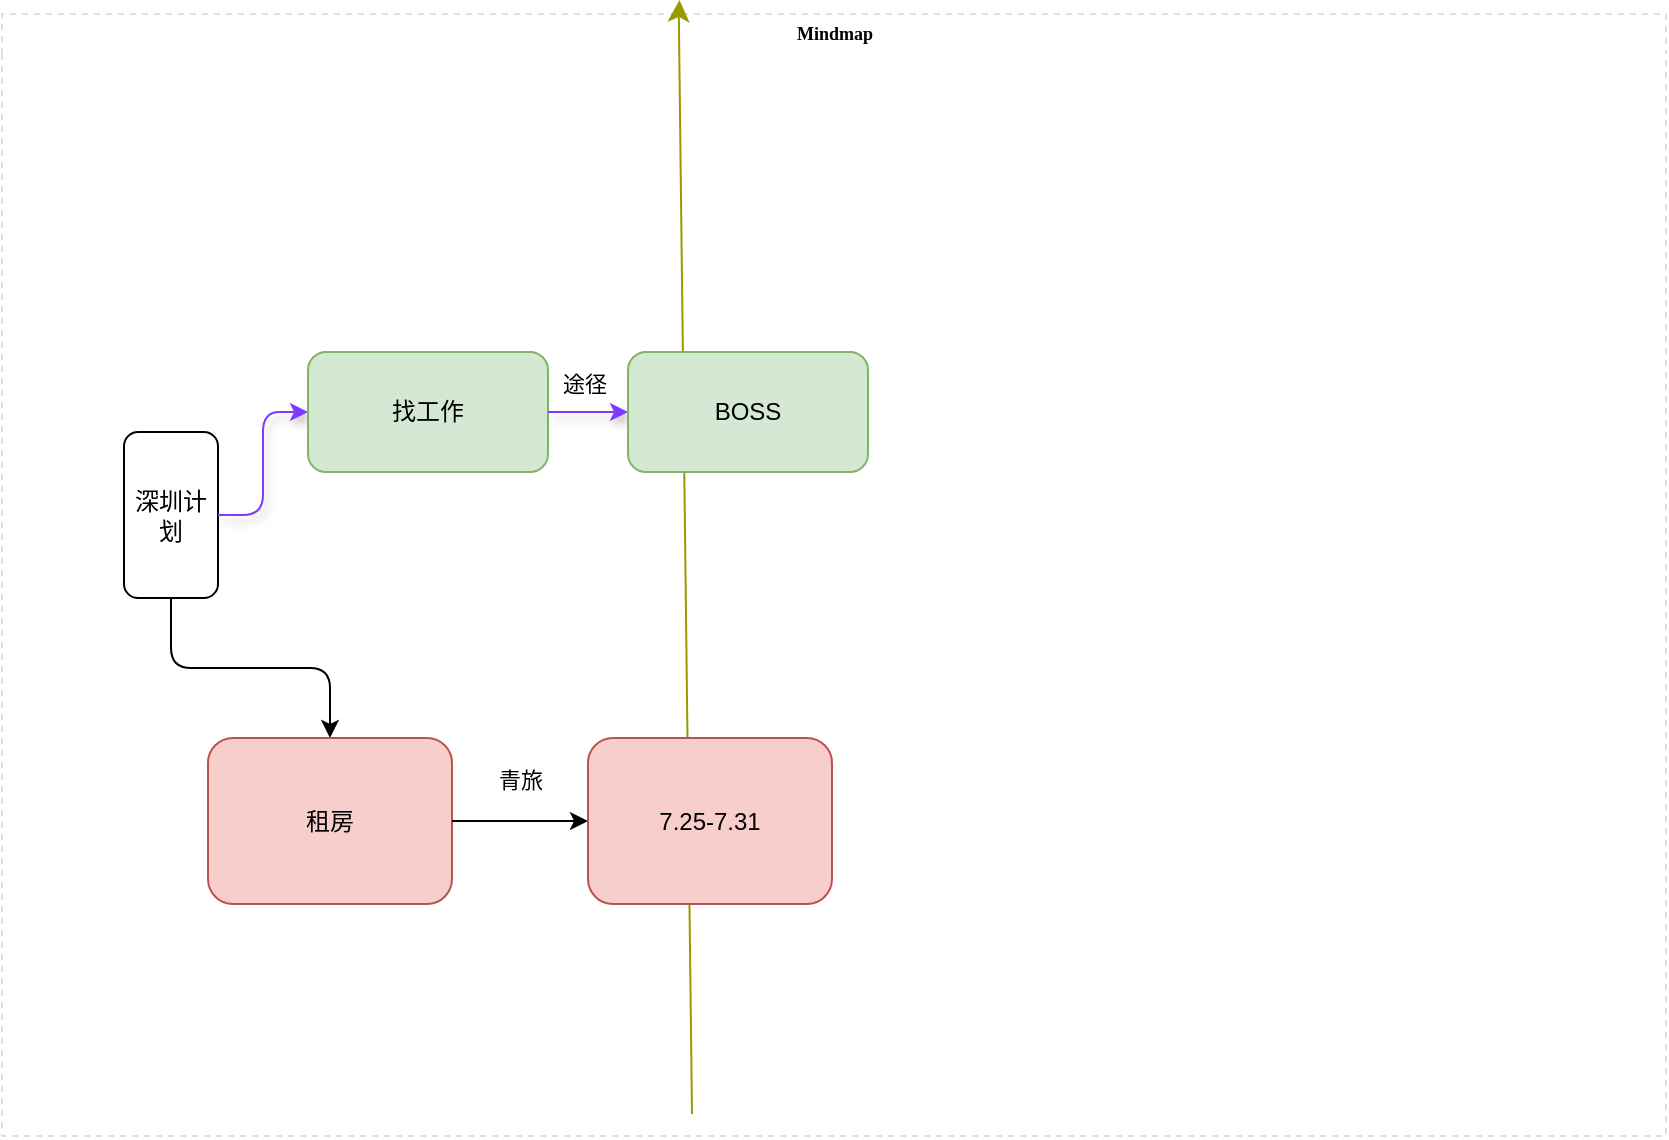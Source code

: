 <mxfile border="50" scale="3" compressed="false" locked="false" version="24.7.5">
  <diagram name="Blank" id="YmL12bMKpDGza6XwsDPr">
    <mxGraphModel dx="932" dy="932" grid="0" gridSize="10" guides="1" tooltips="1" connect="1" arrows="1" fold="1" page="0" pageScale="1" pageWidth="827" pageHeight="1169" background="none" math="1" shadow="0">
      <root>
        <mxCell id="X5NqExCQtvZxIxQ7pmgY-0" />
        <mxCell id="1" parent="X5NqExCQtvZxIxQ7pmgY-0" />
        <mxCell id="Gr0Zq-AI6Quabplr0KPa-179" value="Mindmap" style="swimlane;html=1;startSize=20;horizontal=1;containerType=tree;labelBackgroundColor=none;strokeColor=#D4E1F5;strokeWidth=1;fillColor=none;fontFamily=Comic Sans MS;fontSize=9;swimlaneLine=0;dashed=1;collapsible=0;swimlaneFillColor=none;" parent="1" vertex="1">
          <mxGeometry x="32" y="-154" width="832" height="561" as="geometry" />
        </mxCell>
        <mxCell id="Gr0Zq-AI6Quabplr0KPa-222" value="" style="endArrow=classic;html=1;curved=1;sourcePerimeterSpacing=10;strokeColor=#999900;targetPerimeterSpacing=7;rounded=0;fontSize=12;startSize=8;endSize=8;" parent="Gr0Zq-AI6Quabplr0KPa-179" source="Gr0Zq-AI6Quabplr0KPa-186" edge="1">
          <mxGeometry width="50" height="50" relative="1" as="geometry">
            <mxPoint x="345" y="550" as="sourcePoint" />
            <mxPoint x="338.73" y="-7" as="targetPoint" />
            <Array as="points">
              <mxPoint x="338" y="11" />
            </Array>
          </mxGeometry>
        </mxCell>
        <mxCell id="Z4hfzU6XygUPlT_a9uIF-1" value="深圳计划" style="rounded=1;whiteSpace=wrap;html=1;" vertex="1" parent="Gr0Zq-AI6Quabplr0KPa-179">
          <mxGeometry x="61" y="209" width="47" height="83" as="geometry" />
        </mxCell>
        <mxCell id="Z4hfzU6XygUPlT_a9uIF-2" value="" style="edgeStyle=orthogonalEdgeStyle;rounded=1;orthogonalLoop=1;jettySize=auto;html=1;shadow=1;curved=0;strokeColor=#7C3BFF;" edge="1" source="Z4hfzU6XygUPlT_a9uIF-1" target="Z4hfzU6XygUPlT_a9uIF-3" parent="Gr0Zq-AI6Quabplr0KPa-179">
          <mxGeometry relative="1" as="geometry" />
        </mxCell>
        <mxCell id="Z4hfzU6XygUPlT_a9uIF-3" value="找工作" style="rounded=1;whiteSpace=wrap;html=1;fillColor=#d5e8d4;strokeColor=#82b366;" vertex="1" parent="Gr0Zq-AI6Quabplr0KPa-179">
          <mxGeometry x="153" y="169" width="120" height="60" as="geometry" />
        </mxCell>
        <mxCell id="Z4hfzU6XygUPlT_a9uIF-25" value="" style="edgeStyle=orthogonalEdgeStyle;shape=connector;curved=0;rounded=1;orthogonalLoop=1;jettySize=auto;html=1;" edge="1" source="Z4hfzU6XygUPlT_a9uIF-1" target="Z4hfzU6XygUPlT_a9uIF-26" parent="Gr0Zq-AI6Quabplr0KPa-179">
          <mxGeometry relative="1" as="geometry" />
        </mxCell>
        <mxCell id="Z4hfzU6XygUPlT_a9uIF-26" value="租房" style="rounded=1;whiteSpace=wrap;html=1;fillColor=#f8cecc;strokeColor=#b85450;" vertex="1" parent="Gr0Zq-AI6Quabplr0KPa-179">
          <mxGeometry x="103" y="362" width="122" height="83" as="geometry" />
        </mxCell>
        <mxCell id="Z4hfzU6XygUPlT_a9uIF-29" value="" style="edgeStyle=orthogonalEdgeStyle;rounded=1;orthogonalLoop=1;jettySize=auto;html=1;shadow=1;curved=0;strokeColor=#7C3BFF;" edge="1" target="Z4hfzU6XygUPlT_a9uIF-30" source="Z4hfzU6XygUPlT_a9uIF-3" parent="Gr0Zq-AI6Quabplr0KPa-179">
          <mxGeometry relative="1" as="geometry">
            <mxPoint x="134" y="116" as="sourcePoint" />
          </mxGeometry>
        </mxCell>
        <mxCell id="Z4hfzU6XygUPlT_a9uIF-30" value="BOSS" style="rounded=1;whiteSpace=wrap;html=1;fillColor=#d5e8d4;strokeColor=#82b366;" vertex="1" parent="Gr0Zq-AI6Quabplr0KPa-179">
          <mxGeometry x="313" y="169" width="120" height="60" as="geometry" />
        </mxCell>
        <mxCell id="Z4hfzU6XygUPlT_a9uIF-31" value="" style="edgeStyle=orthogonalEdgeStyle;shape=connector;curved=0;rounded=1;orthogonalLoop=1;jettySize=auto;html=1;" edge="1" target="Z4hfzU6XygUPlT_a9uIF-32" source="Z4hfzU6XygUPlT_a9uIF-26" parent="Gr0Zq-AI6Quabplr0KPa-179">
          <mxGeometry relative="1" as="geometry">
            <mxPoint x="134" y="116" as="sourcePoint" />
          </mxGeometry>
        </mxCell>
        <mxCell id="Z4hfzU6XygUPlT_a9uIF-32" value="7.25-7.31" style="rounded=1;whiteSpace=wrap;html=1;fillColor=#f8cecc;strokeColor=#b85450;" vertex="1" parent="Gr0Zq-AI6Quabplr0KPa-179">
          <mxGeometry x="293" y="362" width="122" height="83" as="geometry" />
        </mxCell>
        <mxCell id="Z4hfzU6XygUPlT_a9uIF-34" value="途径" style="text;html=1;align=center;verticalAlign=middle;resizable=0;points=[];autosize=1;strokeColor=none;fillColor=none;fontFamily=Helvetica;fontSize=11;fontColor=default;labelBackgroundColor=default;" vertex="1" parent="Gr0Zq-AI6Quabplr0KPa-179">
          <mxGeometry x="271" y="172" width="40" height="25" as="geometry" />
        </mxCell>
        <mxCell id="Z4hfzU6XygUPlT_a9uIF-33" value="青旅" style="text;html=1;align=center;verticalAlign=middle;resizable=0;points=[];autosize=1;strokeColor=none;fillColor=none;fontFamily=Helvetica;fontSize=11;fontColor=default;labelBackgroundColor=default;" vertex="1" parent="Gr0Zq-AI6Quabplr0KPa-179">
          <mxGeometry x="239" y="370" width="40" height="25" as="geometry" />
        </mxCell>
      </root>
    </mxGraphModel>
  </diagram>
</mxfile>
